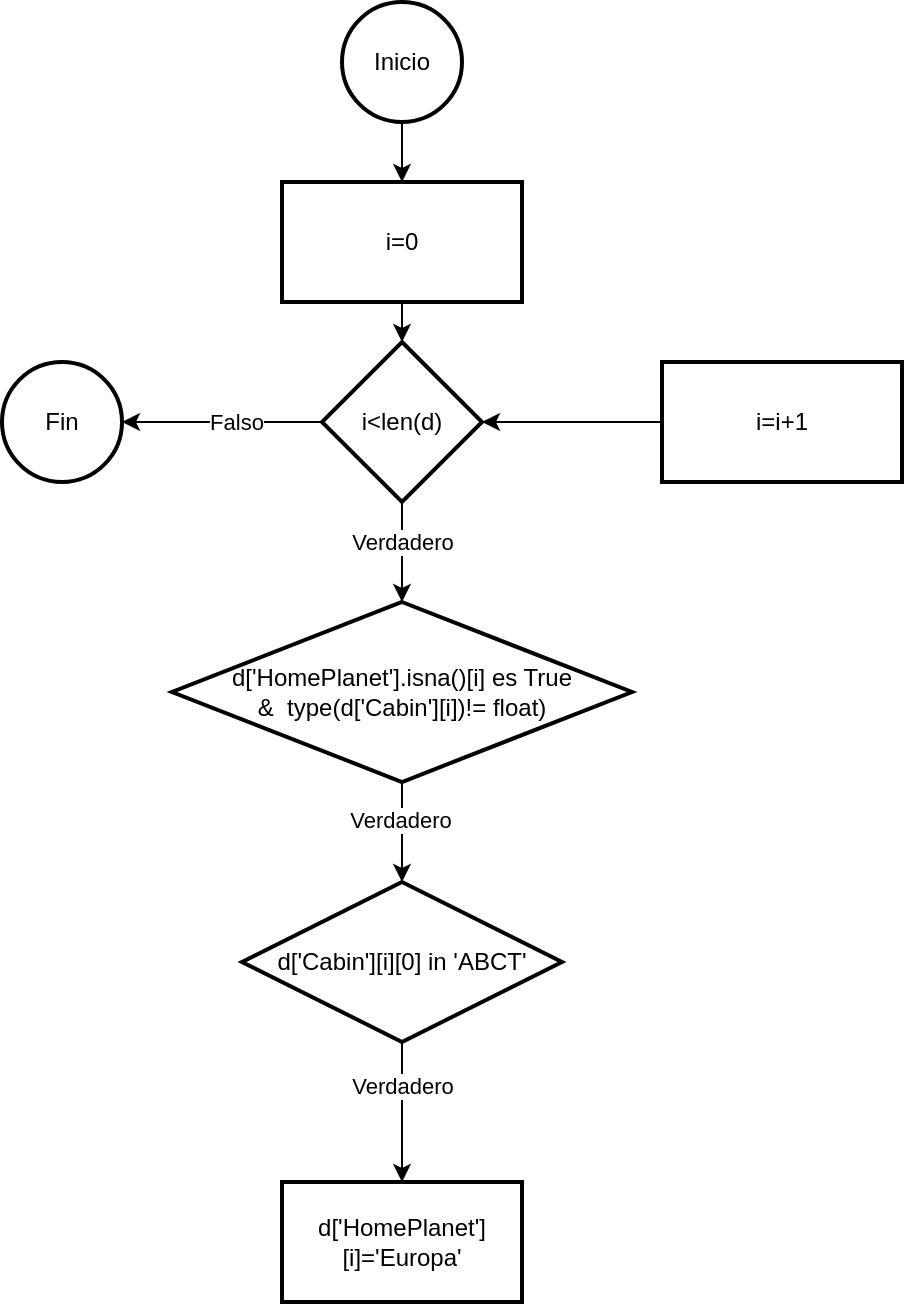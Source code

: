<mxfile version="20.6.0" type="device"><diagram id="C5RBs43oDa-KdzZeNtuy" name="Page-1"><mxGraphModel dx="1535" dy="579" grid="1" gridSize="10" guides="1" tooltips="1" connect="1" arrows="1" fold="1" page="1" pageScale="1" pageWidth="827" pageHeight="1169" math="0" shadow="0"><root><mxCell id="WIyWlLk6GJQsqaUBKTNV-0"/><mxCell id="WIyWlLk6GJQsqaUBKTNV-1" parent="WIyWlLk6GJQsqaUBKTNV-0"/><mxCell id="7vP-68upzNLAECdvFKPq-3" value="" style="edgeStyle=orthogonalEdgeStyle;rounded=0;orthogonalLoop=1;jettySize=auto;html=1;" edge="1" parent="WIyWlLk6GJQsqaUBKTNV-1" source="7vP-68upzNLAECdvFKPq-1" target="7vP-68upzNLAECdvFKPq-2"><mxGeometry relative="1" as="geometry"/></mxCell><mxCell id="7vP-68upzNLAECdvFKPq-1" value="Inicio" style="strokeWidth=2;html=1;shape=mxgraph.flowchart.start_2;whiteSpace=wrap;" vertex="1" parent="WIyWlLk6GJQsqaUBKTNV-1"><mxGeometry x="470" y="20" width="60" height="60" as="geometry"/></mxCell><mxCell id="7vP-68upzNLAECdvFKPq-5" value="" style="edgeStyle=orthogonalEdgeStyle;rounded=0;orthogonalLoop=1;jettySize=auto;html=1;" edge="1" parent="WIyWlLk6GJQsqaUBKTNV-1" source="7vP-68upzNLAECdvFKPq-2" target="7vP-68upzNLAECdvFKPq-4"><mxGeometry relative="1" as="geometry"/></mxCell><mxCell id="7vP-68upzNLAECdvFKPq-2" value="i=0" style="whiteSpace=wrap;html=1;strokeWidth=2;" vertex="1" parent="WIyWlLk6GJQsqaUBKTNV-1"><mxGeometry x="440" y="110" width="120" height="60" as="geometry"/></mxCell><mxCell id="7vP-68upzNLAECdvFKPq-9" style="edgeStyle=orthogonalEdgeStyle;rounded=0;orthogonalLoop=1;jettySize=auto;html=1;entryX=1;entryY=0.5;entryDx=0;entryDy=0;entryPerimeter=0;" edge="1" parent="WIyWlLk6GJQsqaUBKTNV-1" source="7vP-68upzNLAECdvFKPq-4" target="7vP-68upzNLAECdvFKPq-6"><mxGeometry relative="1" as="geometry"/></mxCell><mxCell id="7vP-68upzNLAECdvFKPq-10" value="Falso" style="edgeLabel;html=1;align=center;verticalAlign=middle;resizable=0;points=[];" vertex="1" connectable="0" parent="7vP-68upzNLAECdvFKPq-9"><mxGeometry x="-0.14" relative="1" as="geometry"><mxPoint as="offset"/></mxGeometry></mxCell><mxCell id="7vP-68upzNLAECdvFKPq-14" value="" style="edgeStyle=orthogonalEdgeStyle;rounded=0;orthogonalLoop=1;jettySize=auto;html=1;" edge="1" parent="WIyWlLk6GJQsqaUBKTNV-1" source="7vP-68upzNLAECdvFKPq-4" target="7vP-68upzNLAECdvFKPq-13"><mxGeometry relative="1" as="geometry"/></mxCell><mxCell id="7vP-68upzNLAECdvFKPq-17" value="Verdadero" style="edgeLabel;html=1;align=center;verticalAlign=middle;resizable=0;points=[];" vertex="1" connectable="0" parent="7vP-68upzNLAECdvFKPq-14"><mxGeometry x="-0.207" relative="1" as="geometry"><mxPoint as="offset"/></mxGeometry></mxCell><mxCell id="7vP-68upzNLAECdvFKPq-4" value="i&amp;lt;len(d)" style="rhombus;whiteSpace=wrap;html=1;strokeWidth=2;" vertex="1" parent="WIyWlLk6GJQsqaUBKTNV-1"><mxGeometry x="460" y="190" width="80" height="80" as="geometry"/></mxCell><mxCell id="7vP-68upzNLAECdvFKPq-6" value="Fin" style="strokeWidth=2;html=1;shape=mxgraph.flowchart.start_2;whiteSpace=wrap;" vertex="1" parent="WIyWlLk6GJQsqaUBKTNV-1"><mxGeometry x="300" y="200" width="60" height="60" as="geometry"/></mxCell><mxCell id="7vP-68upzNLAECdvFKPq-19" value="" style="edgeStyle=orthogonalEdgeStyle;rounded=0;orthogonalLoop=1;jettySize=auto;html=1;" edge="1" parent="WIyWlLk6GJQsqaUBKTNV-1" source="7vP-68upzNLAECdvFKPq-13" target="7vP-68upzNLAECdvFKPq-18"><mxGeometry relative="1" as="geometry"/></mxCell><mxCell id="7vP-68upzNLAECdvFKPq-20" value="Verdadero" style="edgeLabel;html=1;align=center;verticalAlign=middle;resizable=0;points=[];" vertex="1" connectable="0" parent="7vP-68upzNLAECdvFKPq-19"><mxGeometry x="-0.249" y="-1" relative="1" as="geometry"><mxPoint as="offset"/></mxGeometry></mxCell><mxCell id="7vP-68upzNLAECdvFKPq-13" value="d['HomePlanet'].isna()[i] es True &amp;amp;&amp;nbsp;&amp;nbsp;type(d['Cabin'][i])!= float)" style="rhombus;whiteSpace=wrap;html=1;strokeWidth=2;" vertex="1" parent="WIyWlLk6GJQsqaUBKTNV-1"><mxGeometry x="385" y="320" width="230" height="90" as="geometry"/></mxCell><mxCell id="7vP-68upzNLAECdvFKPq-16" style="edgeStyle=orthogonalEdgeStyle;rounded=0;orthogonalLoop=1;jettySize=auto;html=1;entryX=1;entryY=0.5;entryDx=0;entryDy=0;" edge="1" parent="WIyWlLk6GJQsqaUBKTNV-1" source="7vP-68upzNLAECdvFKPq-15" target="7vP-68upzNLAECdvFKPq-4"><mxGeometry relative="1" as="geometry"/></mxCell><mxCell id="7vP-68upzNLAECdvFKPq-15" value="i=i+1" style="whiteSpace=wrap;html=1;strokeWidth=2;" vertex="1" parent="WIyWlLk6GJQsqaUBKTNV-1"><mxGeometry x="630" y="200" width="120" height="60" as="geometry"/></mxCell><mxCell id="7vP-68upzNLAECdvFKPq-22" value="" style="edgeStyle=orthogonalEdgeStyle;rounded=0;orthogonalLoop=1;jettySize=auto;html=1;" edge="1" parent="WIyWlLk6GJQsqaUBKTNV-1" source="7vP-68upzNLAECdvFKPq-18" target="7vP-68upzNLAECdvFKPq-21"><mxGeometry relative="1" as="geometry"/></mxCell><mxCell id="7vP-68upzNLAECdvFKPq-23" value="Verdadero" style="edgeLabel;html=1;align=center;verticalAlign=middle;resizable=0;points=[];" vertex="1" connectable="0" parent="7vP-68upzNLAECdvFKPq-22"><mxGeometry x="-0.388" relative="1" as="geometry"><mxPoint as="offset"/></mxGeometry></mxCell><mxCell id="7vP-68upzNLAECdvFKPq-18" value="&lt;span style=&quot;font-size: 12px;&quot;&gt;d['Cabin'][i][0] in 'ABCT'&lt;/span&gt;" style="rhombus;whiteSpace=wrap;html=1;strokeWidth=2;" vertex="1" parent="WIyWlLk6GJQsqaUBKTNV-1"><mxGeometry x="420" y="460" width="160" height="80" as="geometry"/></mxCell><mxCell id="7vP-68upzNLAECdvFKPq-21" value="&lt;div&gt;&lt;span style=&quot;font-size: 12px;&quot;&gt;d['HomePlanet'][i]='Europa'&lt;/span&gt;&lt;/div&gt;" style="whiteSpace=wrap;html=1;strokeWidth=2;" vertex="1" parent="WIyWlLk6GJQsqaUBKTNV-1"><mxGeometry x="440" y="610" width="120" height="60" as="geometry"/></mxCell></root></mxGraphModel></diagram></mxfile>
